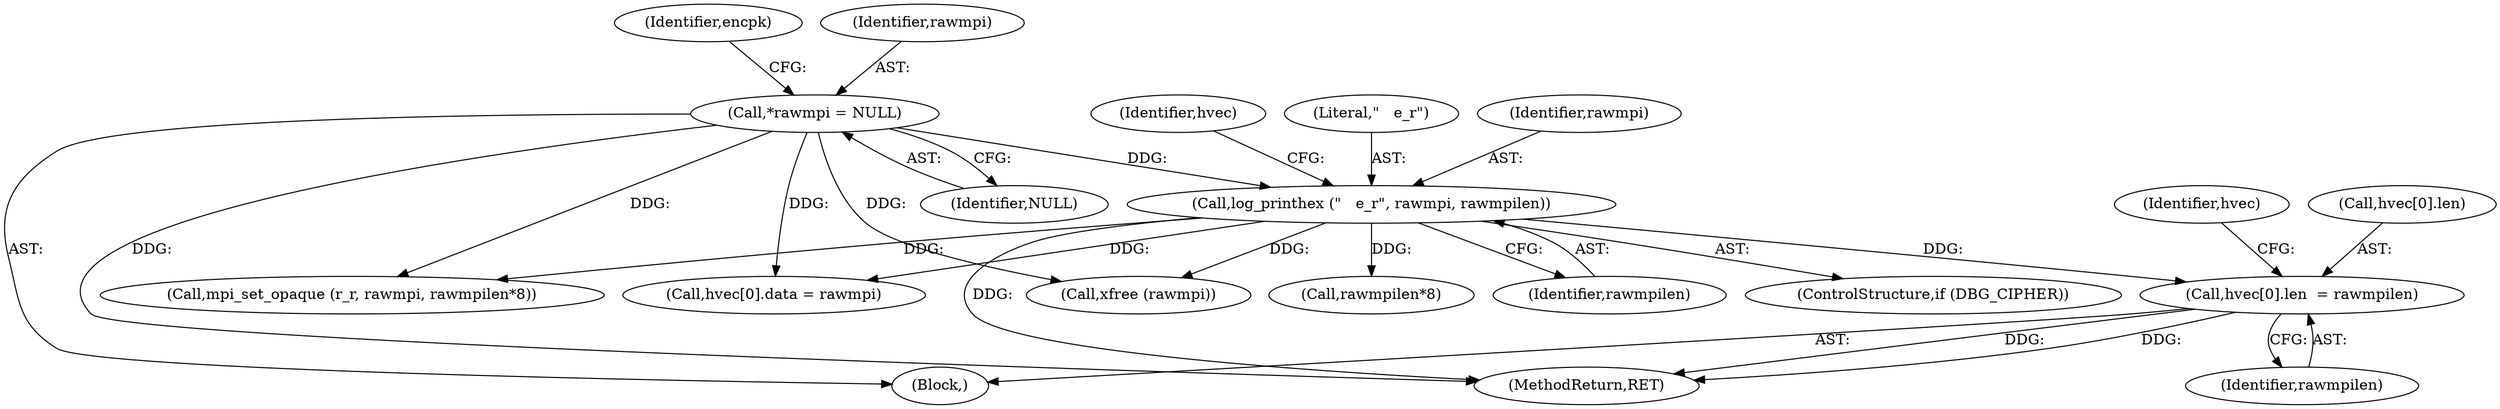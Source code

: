 digraph "0_gnupg_5a22de904a0a366ae79f03ff1e13a1232a89e26b@array" {
"1000452" [label="(Call,hvec[0].len  = rawmpilen)"];
"1000434" [label="(Call,log_printhex (\"   e_r\", rawmpi, rawmpilen))"];
"1000134" [label="(Call,*rawmpi = NULL)"];
"1000134" [label="(Call,*rawmpi = NULL)"];
"1000434" [label="(Call,log_printhex (\"   e_r\", rawmpi, rawmpilen))"];
"1000136" [label="(Identifier,NULL)"];
"1000438" [label="(Call,hvec[0].data = rawmpi)"];
"1000453" [label="(Call,hvec[0].len)"];
"1000441" [label="(Identifier,hvec)"];
"1000435" [label="(Literal,\"   e_r\")"];
"1000140" [label="(Identifier,encpk)"];
"1000462" [label="(Identifier,hvec)"];
"1000610" [label="(MethodReturn,RET)"];
"1000135" [label="(Identifier,rawmpi)"];
"1000514" [label="(Call,mpi_set_opaque (r_r, rawmpi, rawmpilen*8))"];
"1000452" [label="(Call,hvec[0].len  = rawmpilen)"];
"1000517" [label="(Call,rawmpilen*8)"];
"1000432" [label="(ControlStructure,if (DBG_CIPHER))"];
"1000606" [label="(Call,xfree (rawmpi))"];
"1000118" [label="(Block,)"];
"1000437" [label="(Identifier,rawmpilen)"];
"1000458" [label="(Identifier,rawmpilen)"];
"1000436" [label="(Identifier,rawmpi)"];
"1000452" -> "1000118"  [label="AST: "];
"1000452" -> "1000458"  [label="CFG: "];
"1000453" -> "1000452"  [label="AST: "];
"1000458" -> "1000452"  [label="AST: "];
"1000462" -> "1000452"  [label="CFG: "];
"1000452" -> "1000610"  [label="DDG: "];
"1000452" -> "1000610"  [label="DDG: "];
"1000434" -> "1000452"  [label="DDG: "];
"1000434" -> "1000432"  [label="AST: "];
"1000434" -> "1000437"  [label="CFG: "];
"1000435" -> "1000434"  [label="AST: "];
"1000436" -> "1000434"  [label="AST: "];
"1000437" -> "1000434"  [label="AST: "];
"1000441" -> "1000434"  [label="CFG: "];
"1000434" -> "1000610"  [label="DDG: "];
"1000134" -> "1000434"  [label="DDG: "];
"1000434" -> "1000438"  [label="DDG: "];
"1000434" -> "1000514"  [label="DDG: "];
"1000434" -> "1000517"  [label="DDG: "];
"1000434" -> "1000606"  [label="DDG: "];
"1000134" -> "1000118"  [label="AST: "];
"1000134" -> "1000136"  [label="CFG: "];
"1000135" -> "1000134"  [label="AST: "];
"1000136" -> "1000134"  [label="AST: "];
"1000140" -> "1000134"  [label="CFG: "];
"1000134" -> "1000610"  [label="DDG: "];
"1000134" -> "1000438"  [label="DDG: "];
"1000134" -> "1000514"  [label="DDG: "];
"1000134" -> "1000606"  [label="DDG: "];
}
